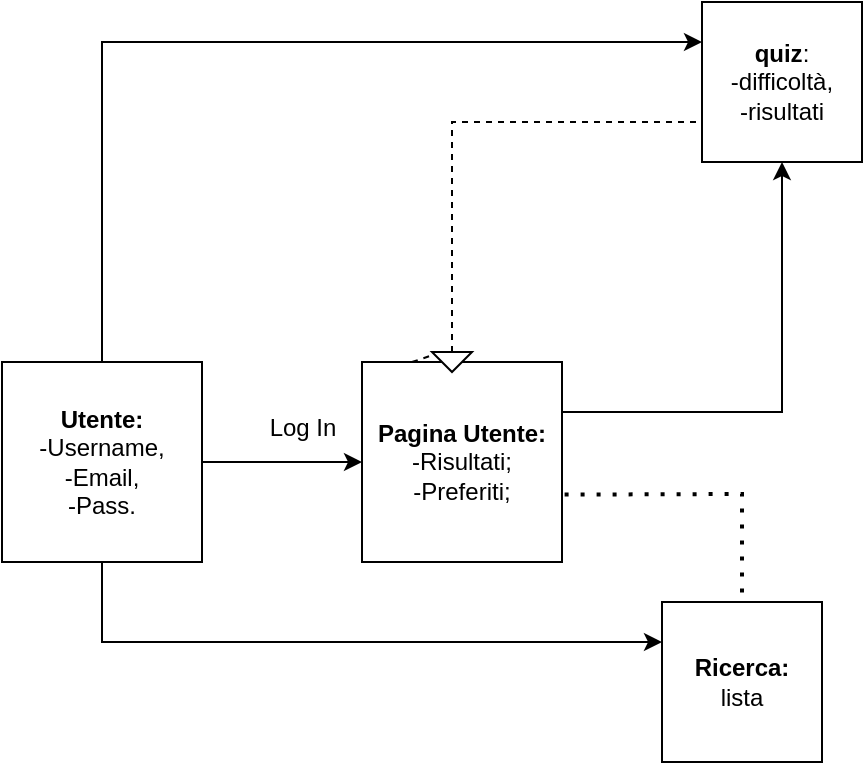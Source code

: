 <mxfile version="21.6.9" type="device">
  <diagram name="Pagina-1" id="n1hK2zNKtTYgdag9PLZN">
    <mxGraphModel dx="1050" dy="577" grid="1" gridSize="10" guides="1" tooltips="1" connect="1" arrows="1" fold="1" page="1" pageScale="1" pageWidth="827" pageHeight="1169" math="0" shadow="0">
      <root>
        <mxCell id="0" />
        <mxCell id="1" parent="0" />
        <mxCell id="oOkCW9qPMx1uAsnUhuqd-2" style="edgeStyle=orthogonalEdgeStyle;rounded=0;orthogonalLoop=1;jettySize=auto;html=1;exitX=1;exitY=0.25;exitDx=0;exitDy=0;" edge="1" parent="1" source="oOkCW9qPMx1uAsnUhuqd-1" target="oOkCW9qPMx1uAsnUhuqd-3">
          <mxGeometry relative="1" as="geometry">
            <mxPoint x="240" y="160" as="targetPoint" />
          </mxGeometry>
        </mxCell>
        <mxCell id="oOkCW9qPMx1uAsnUhuqd-4" style="edgeStyle=orthogonalEdgeStyle;rounded=0;orthogonalLoop=1;jettySize=auto;html=1;exitX=0.5;exitY=1;exitDx=0;exitDy=0;entryX=0;entryY=0.25;entryDx=0;entryDy=0;" edge="1" parent="1" source="oOkCW9qPMx1uAsnUhuqd-9" target="oOkCW9qPMx1uAsnUhuqd-5">
          <mxGeometry relative="1" as="geometry">
            <mxPoint x="270" y="290" as="targetPoint" />
          </mxGeometry>
        </mxCell>
        <mxCell id="oOkCW9qPMx1uAsnUhuqd-1" value="&lt;div&gt;&lt;b&gt;Pagina Utente:&lt;/b&gt;&lt;/div&gt;&lt;div&gt;-Risultati;&lt;/div&gt;&lt;div&gt;-Preferiti;&lt;br&gt;&lt;/div&gt;" style="whiteSpace=wrap;html=1;aspect=fixed;" vertex="1" parent="1">
          <mxGeometry x="290" y="240" width="100" height="100" as="geometry" />
        </mxCell>
        <mxCell id="oOkCW9qPMx1uAsnUhuqd-3" value="&lt;div&gt;&lt;b&gt;quiz&lt;/b&gt;:&lt;/div&gt;&lt;div&gt;-difficoltà,&lt;/div&gt;&lt;div&gt;-risultati&lt;br&gt;&lt;/div&gt;" style="whiteSpace=wrap;html=1;aspect=fixed;" vertex="1" parent="1">
          <mxGeometry x="460" y="60" width="80" height="80" as="geometry" />
        </mxCell>
        <mxCell id="oOkCW9qPMx1uAsnUhuqd-5" value="&lt;div&gt;&lt;b&gt;Ricerca:&lt;/b&gt;&lt;/div&gt;&lt;div&gt;lista&lt;b&gt;&lt;br&gt; &lt;/b&gt;&lt;/div&gt;" style="whiteSpace=wrap;html=1;aspect=fixed;" vertex="1" parent="1">
          <mxGeometry x="440" y="360" width="80" height="80" as="geometry" />
        </mxCell>
        <mxCell id="oOkCW9qPMx1uAsnUhuqd-8" value="" style="endArrow=none;dashed=1;html=1;rounded=0;exitX=0;exitY=0.5;exitDx=0;exitDy=0;entryX=0;entryY=0.75;entryDx=0;entryDy=0;" edge="1" parent="1" source="oOkCW9qPMx1uAsnUhuqd-13" target="oOkCW9qPMx1uAsnUhuqd-3">
          <mxGeometry width="50" height="50" relative="1" as="geometry">
            <mxPoint x="150" y="170" as="sourcePoint" />
            <mxPoint x="200" y="120" as="targetPoint" />
            <Array as="points">
              <mxPoint x="335" y="120" />
            </Array>
          </mxGeometry>
        </mxCell>
        <mxCell id="oOkCW9qPMx1uAsnUhuqd-10" style="edgeStyle=orthogonalEdgeStyle;rounded=0;orthogonalLoop=1;jettySize=auto;html=1;exitX=1;exitY=0.5;exitDx=0;exitDy=0;entryX=0;entryY=0.5;entryDx=0;entryDy=0;" edge="1" parent="1" source="oOkCW9qPMx1uAsnUhuqd-9" target="oOkCW9qPMx1uAsnUhuqd-1">
          <mxGeometry relative="1" as="geometry" />
        </mxCell>
        <mxCell id="oOkCW9qPMx1uAsnUhuqd-12" style="edgeStyle=orthogonalEdgeStyle;rounded=0;orthogonalLoop=1;jettySize=auto;html=1;exitX=0.5;exitY=0;exitDx=0;exitDy=0;entryX=0;entryY=0.25;entryDx=0;entryDy=0;" edge="1" parent="1" source="oOkCW9qPMx1uAsnUhuqd-9" target="oOkCW9qPMx1uAsnUhuqd-3">
          <mxGeometry relative="1" as="geometry" />
        </mxCell>
        <mxCell id="oOkCW9qPMx1uAsnUhuqd-9" value="&lt;div&gt;&lt;b&gt;Utente:&lt;/b&gt;&lt;/div&gt;&lt;div&gt;-Username,&lt;br&gt;-Email,&lt;br&gt;-Pass.&lt;br&gt;&lt;/div&gt;" style="whiteSpace=wrap;html=1;aspect=fixed;" vertex="1" parent="1">
          <mxGeometry x="110" y="240" width="100" height="100" as="geometry" />
        </mxCell>
        <mxCell id="oOkCW9qPMx1uAsnUhuqd-11" value="Log In" style="text;html=1;align=center;verticalAlign=middle;resizable=0;points=[];autosize=1;strokeColor=none;fillColor=none;" vertex="1" parent="1">
          <mxGeometry x="235" y="258" width="50" height="30" as="geometry" />
        </mxCell>
        <mxCell id="oOkCW9qPMx1uAsnUhuqd-14" value="" style="endArrow=none;dashed=1;html=1;rounded=0;exitX=0.25;exitY=0;exitDx=0;exitDy=0;entryX=0;entryY=0.75;entryDx=0;entryDy=0;" edge="1" parent="1" source="oOkCW9qPMx1uAsnUhuqd-1" target="oOkCW9qPMx1uAsnUhuqd-13">
          <mxGeometry width="50" height="50" relative="1" as="geometry">
            <mxPoint x="330" y="240" as="sourcePoint" />
            <mxPoint x="440" y="120" as="targetPoint" />
            <Array as="points" />
          </mxGeometry>
        </mxCell>
        <mxCell id="oOkCW9qPMx1uAsnUhuqd-13" value="" style="triangle;whiteSpace=wrap;html=1;rotation=90;" vertex="1" parent="1">
          <mxGeometry x="330" y="230" width="10" height="20" as="geometry" />
        </mxCell>
        <mxCell id="oOkCW9qPMx1uAsnUhuqd-15" value="" style="endArrow=none;dashed=1;html=1;dashPattern=1 3;strokeWidth=2;rounded=0;exitX=1.013;exitY=0.663;exitDx=0;exitDy=0;exitPerimeter=0;entryX=0.5;entryY=0;entryDx=0;entryDy=0;" edge="1" parent="1" source="oOkCW9qPMx1uAsnUhuqd-1" target="oOkCW9qPMx1uAsnUhuqd-5">
          <mxGeometry width="50" height="50" relative="1" as="geometry">
            <mxPoint x="390" y="320" as="sourcePoint" />
            <mxPoint x="440" y="270" as="targetPoint" />
            <Array as="points">
              <mxPoint x="480" y="306" />
            </Array>
          </mxGeometry>
        </mxCell>
      </root>
    </mxGraphModel>
  </diagram>
</mxfile>

